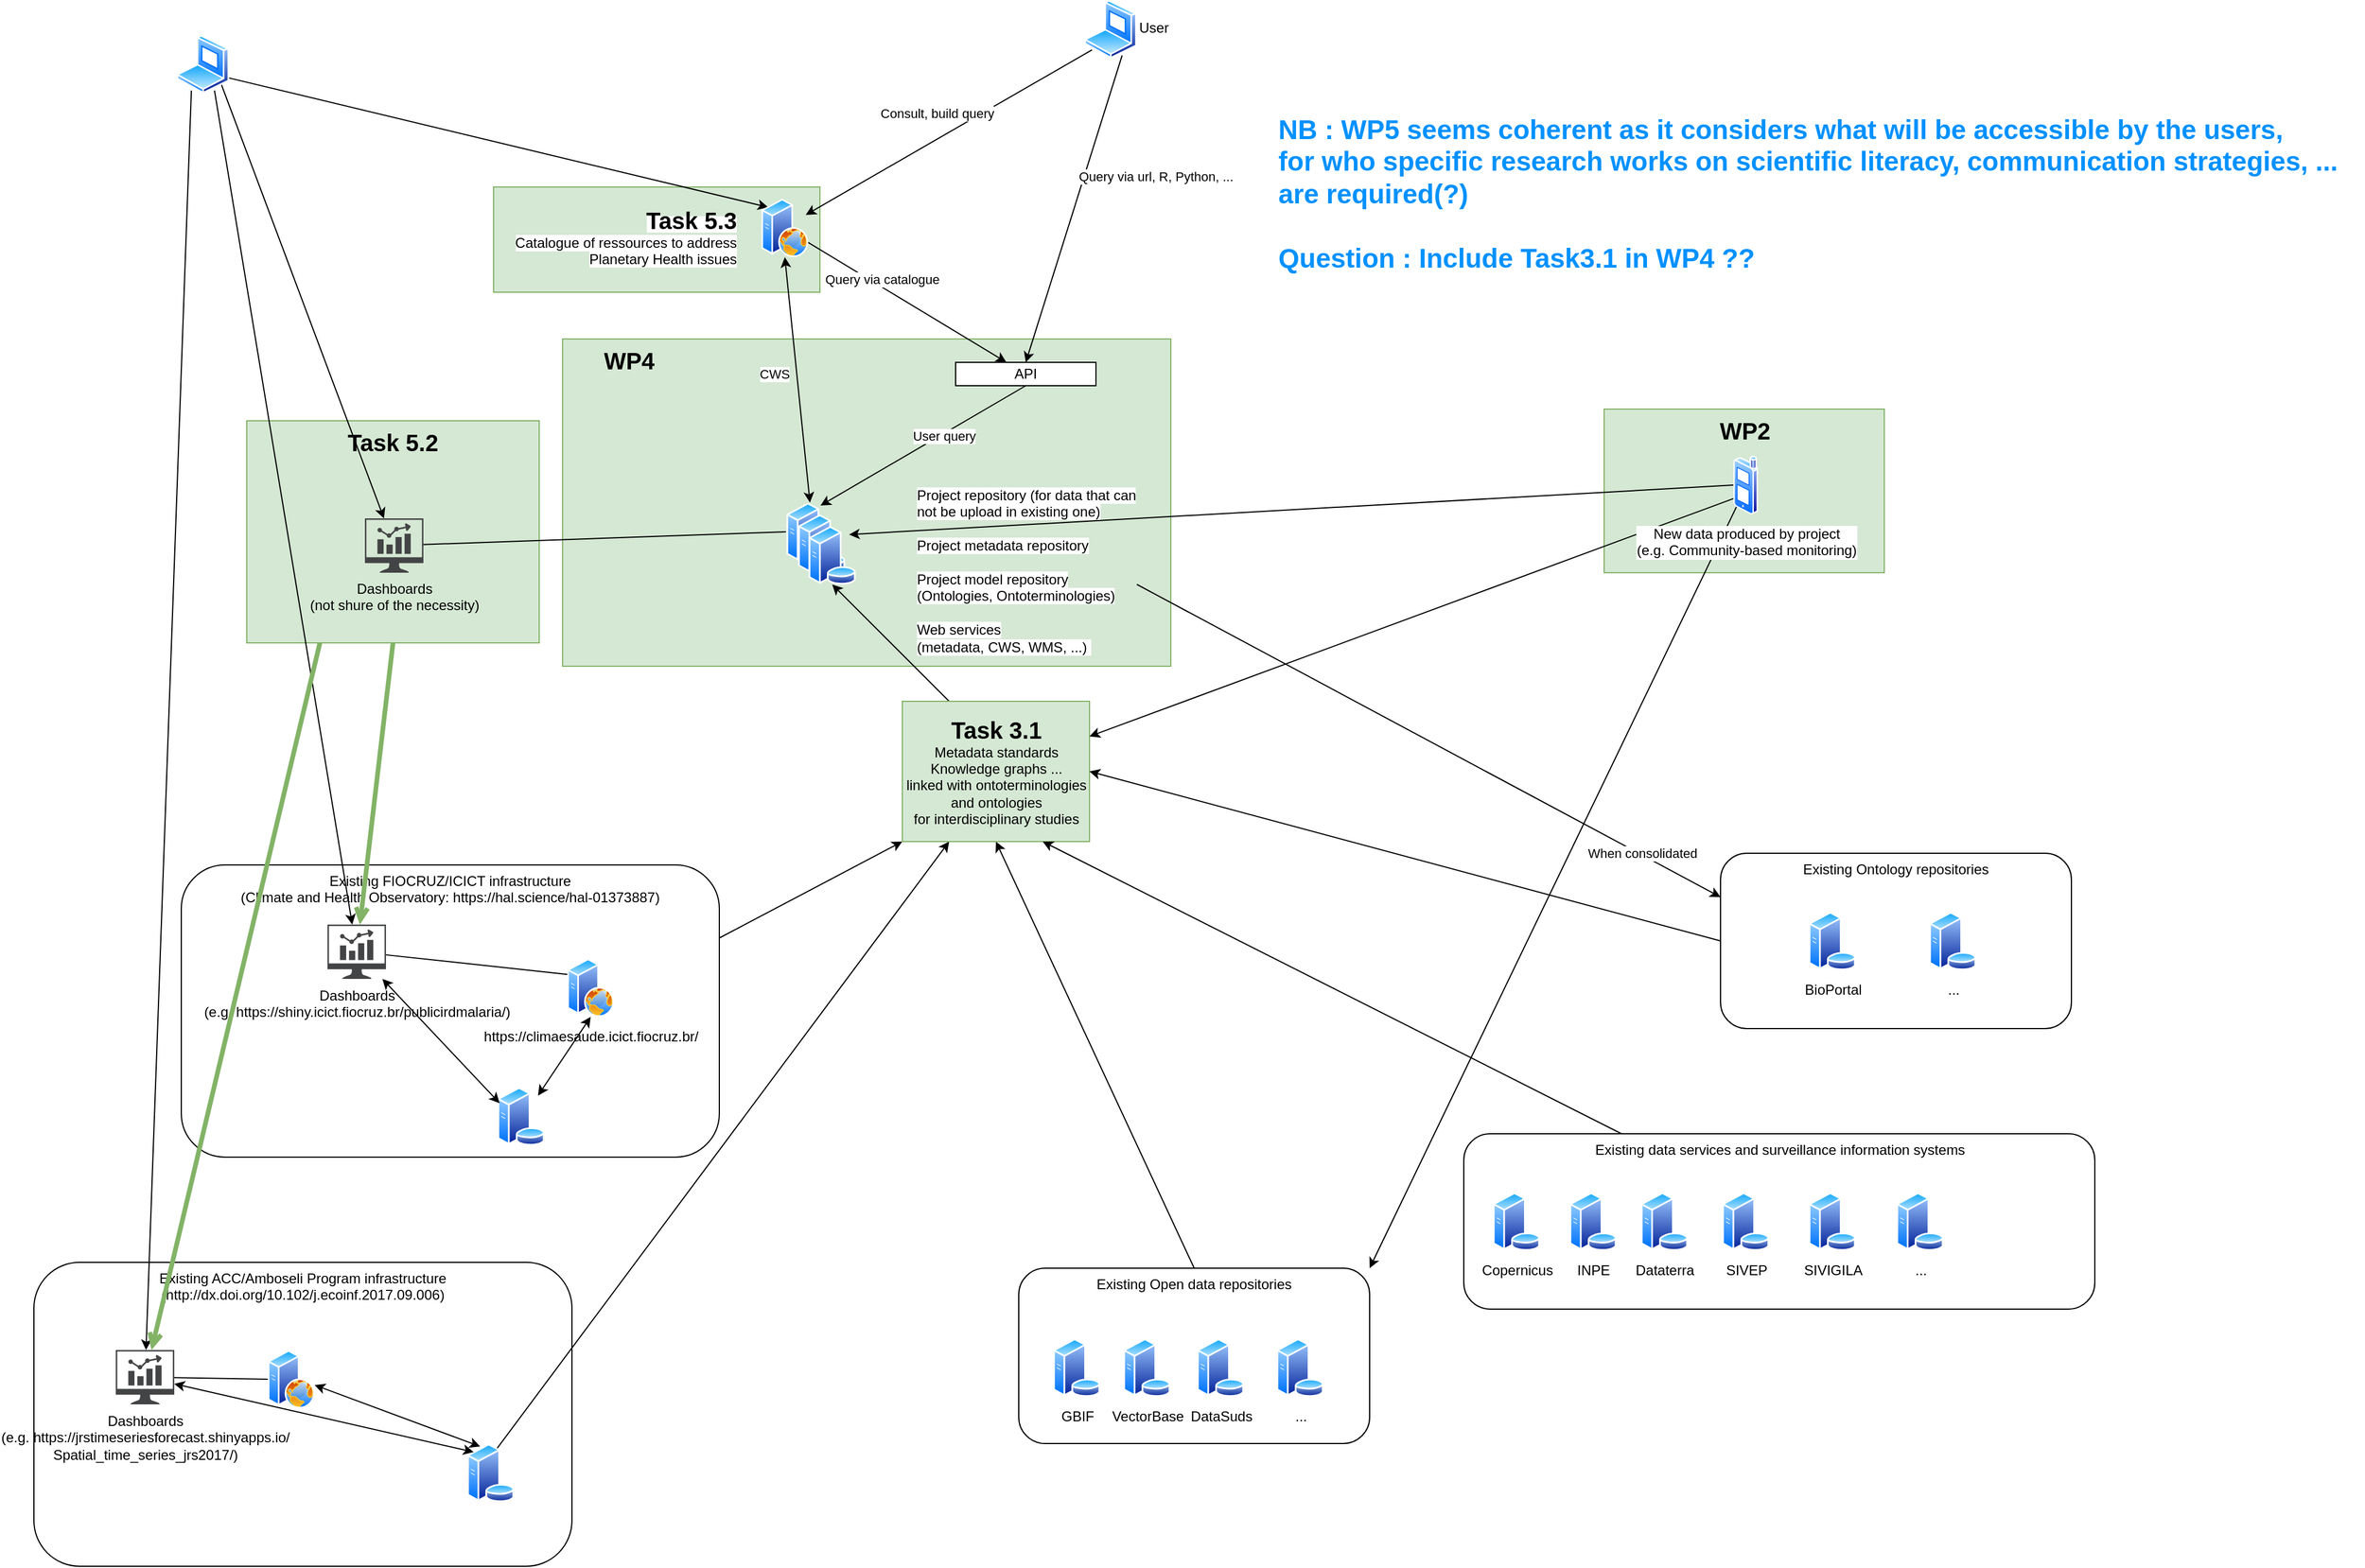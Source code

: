<mxfile version="21.1.1" type="github">
  <diagram name="Page-1" id="tpfmhDWZOnEipKTeY5yB">
    <mxGraphModel dx="3865" dy="2900" grid="1" gridSize="10" guides="1" tooltips="1" connect="1" arrows="1" fold="1" page="1" pageScale="1" pageWidth="827" pageHeight="1169" math="0" shadow="0">
      <root>
        <mxCell id="0" />
        <mxCell id="1" parent="0" />
        <mxCell id="CDFzMtoowuqR80sz95AC-88" value="&lt;b style=&quot;border-color: var(--border-color); font-size: 20px;&quot;&gt;Task 5.2&lt;br style=&quot;border-color: var(--border-color);&quot;&gt;&lt;/b&gt;" style="rounded=0;whiteSpace=wrap;html=1;fillColor=#d5e8d4;strokeColor=#82b366;verticalAlign=top;" vertex="1" parent="1">
          <mxGeometry x="-10" y="290" width="250" height="190" as="geometry" />
        </mxCell>
        <mxCell id="CDFzMtoowuqR80sz95AC-110" value="&lt;div style=&quot;&quot;&gt;&lt;b style=&quot;font-size: 20px; background-color: initial;&quot;&gt;WP2&lt;/b&gt;&lt;/div&gt;" style="rounded=0;whiteSpace=wrap;html=1;fillColor=#d5e8d4;strokeColor=#82b366;align=center;verticalAlign=top;" vertex="1" parent="1">
          <mxGeometry x="1150.5" y="280" width="239.5" height="140" as="geometry" />
        </mxCell>
        <mxCell id="CDFzMtoowuqR80sz95AC-109" value="" style="rounded=0;whiteSpace=wrap;html=1;fillColor=#d5e8d4;strokeColor=#82b366;" vertex="1" parent="1">
          <mxGeometry x="201" y="90" width="279" height="90" as="geometry" />
        </mxCell>
        <mxCell id="CDFzMtoowuqR80sz95AC-85" value="&lt;b&gt;&lt;font style=&quot;font-size: 20px;&quot;&gt;&amp;nbsp; &amp;nbsp; &amp;nbsp; WP4&lt;/font&gt;&lt;/b&gt;" style="rounded=0;whiteSpace=wrap;html=1;fillColor=#d5e8d4;verticalAlign=top;align=left;strokeColor=#82b366;" vertex="1" parent="1">
          <mxGeometry x="260" y="220" width="520" height="280" as="geometry" />
        </mxCell>
        <mxCell id="CDFzMtoowuqR80sz95AC-11" style="edgeStyle=none;rounded=0;orthogonalLoop=1;jettySize=auto;html=1;exitX=0.75;exitY=1;exitDx=0;exitDy=0;entryX=0.5;entryY=1;entryDx=0;entryDy=0;" edge="1" parent="1" source="CDFzMtoowuqR80sz95AC-1" target="CDFzMtoowuqR80sz95AC-10">
          <mxGeometry relative="1" as="geometry" />
        </mxCell>
        <mxCell id="CDFzMtoowuqR80sz95AC-16" value="Query via url, R, Python, ..." style="edgeLabel;html=1;align=center;verticalAlign=middle;resizable=0;points=[];" vertex="1" connectable="0" parent="CDFzMtoowuqR80sz95AC-11">
          <mxGeometry x="-0.188" y="1" relative="1" as="geometry">
            <mxPoint x="61" y="-3" as="offset" />
          </mxGeometry>
        </mxCell>
        <mxCell id="CDFzMtoowuqR80sz95AC-1" value="" style="image;aspect=fixed;perimeter=ellipsePerimeter;html=1;align=center;shadow=0;dashed=0;spacingTop=3;image=img/lib/active_directory/laptop_client.svg;" vertex="1" parent="1">
          <mxGeometry x="706" y="-70" width="45" height="50" as="geometry" />
        </mxCell>
        <mxCell id="CDFzMtoowuqR80sz95AC-9" style="edgeStyle=none;rounded=0;orthogonalLoop=1;jettySize=auto;html=1;exitX=0.5;exitY=0;exitDx=0;exitDy=0;entryX=0.5;entryY=1;entryDx=0;entryDy=0;startArrow=classic;startFill=1;" edge="1" parent="1" source="CDFzMtoowuqR80sz95AC-49" target="CDFzMtoowuqR80sz95AC-3">
          <mxGeometry relative="1" as="geometry">
            <mxPoint x="461" y="365" as="sourcePoint" />
          </mxGeometry>
        </mxCell>
        <mxCell id="CDFzMtoowuqR80sz95AC-13" value="CWS" style="edgeLabel;html=1;align=center;verticalAlign=middle;resizable=0;points=[];" vertex="1" connectable="0" parent="CDFzMtoowuqR80sz95AC-9">
          <mxGeometry x="-0.509" relative="1" as="geometry">
            <mxPoint x="-25" y="-59" as="offset" />
          </mxGeometry>
        </mxCell>
        <mxCell id="CDFzMtoowuqR80sz95AC-5" style="edgeStyle=none;rounded=0;orthogonalLoop=1;jettySize=auto;html=1;exitX=1;exitY=0.25;exitDx=0;exitDy=0;entryX=0;entryY=1;entryDx=0;entryDy=0;endArrow=none;endFill=0;startArrow=classic;startFill=1;" edge="1" parent="1" source="CDFzMtoowuqR80sz95AC-3" target="CDFzMtoowuqR80sz95AC-1">
          <mxGeometry relative="1" as="geometry" />
        </mxCell>
        <mxCell id="CDFzMtoowuqR80sz95AC-22" value="Consult, build query" style="edgeLabel;html=1;align=center;verticalAlign=middle;resizable=0;points=[];" vertex="1" connectable="0" parent="CDFzMtoowuqR80sz95AC-5">
          <mxGeometry x="0.249" y="-1" relative="1" as="geometry">
            <mxPoint x="-42" as="offset" />
          </mxGeometry>
        </mxCell>
        <mxCell id="CDFzMtoowuqR80sz95AC-7" style="edgeStyle=none;rounded=0;orthogonalLoop=1;jettySize=auto;html=1;exitX=0;exitY=0;exitDx=0;exitDy=0;entryX=1;entryY=0.75;entryDx=0;entryDy=0;endArrow=none;endFill=0;startArrow=classic;startFill=1;" edge="1" parent="1" source="CDFzMtoowuqR80sz95AC-3" target="CDFzMtoowuqR80sz95AC-6">
          <mxGeometry relative="1" as="geometry" />
        </mxCell>
        <mxCell id="CDFzMtoowuqR80sz95AC-15" style="edgeStyle=none;rounded=0;orthogonalLoop=1;jettySize=auto;html=1;exitX=1;exitY=0.75;exitDx=0;exitDy=0;" edge="1" parent="1" source="CDFzMtoowuqR80sz95AC-3" target="CDFzMtoowuqR80sz95AC-10">
          <mxGeometry relative="1" as="geometry" />
        </mxCell>
        <mxCell id="CDFzMtoowuqR80sz95AC-17" value="Query via catalogue" style="edgeLabel;html=1;align=center;verticalAlign=middle;resizable=0;points=[];" vertex="1" connectable="0" parent="CDFzMtoowuqR80sz95AC-15">
          <mxGeometry x="-0.549" y="2" relative="1" as="geometry">
            <mxPoint x="25" y="11" as="offset" />
          </mxGeometry>
        </mxCell>
        <mxCell id="CDFzMtoowuqR80sz95AC-3" value="" style="image;aspect=fixed;perimeter=ellipsePerimeter;html=1;align=center;shadow=0;dashed=0;spacingTop=3;image=img/lib/active_directory/web_server.svg;" vertex="1" parent="1">
          <mxGeometry x="430" y="100" width="40" height="50" as="geometry" />
        </mxCell>
        <mxCell id="CDFzMtoowuqR80sz95AC-68" style="edgeStyle=none;rounded=0;orthogonalLoop=1;jettySize=auto;html=1;exitX=0.75;exitY=1;exitDx=0;exitDy=0;" edge="1" parent="1" source="CDFzMtoowuqR80sz95AC-6" target="CDFzMtoowuqR80sz95AC-61">
          <mxGeometry relative="1" as="geometry" />
        </mxCell>
        <mxCell id="CDFzMtoowuqR80sz95AC-112" style="edgeStyle=none;rounded=0;orthogonalLoop=1;jettySize=auto;html=1;exitX=1;exitY=1;exitDx=0;exitDy=0;" edge="1" parent="1" source="CDFzMtoowuqR80sz95AC-6" target="CDFzMtoowuqR80sz95AC-90">
          <mxGeometry relative="1" as="geometry" />
        </mxCell>
        <mxCell id="CDFzMtoowuqR80sz95AC-122" style="edgeStyle=none;rounded=0;orthogonalLoop=1;jettySize=auto;html=1;exitX=0.25;exitY=1;exitDx=0;exitDy=0;" edge="1" parent="1" source="CDFzMtoowuqR80sz95AC-6" target="CDFzMtoowuqR80sz95AC-64">
          <mxGeometry relative="1" as="geometry" />
        </mxCell>
        <mxCell id="CDFzMtoowuqR80sz95AC-6" value="" style="image;aspect=fixed;perimeter=ellipsePerimeter;html=1;align=center;shadow=0;dashed=0;spacingTop=3;image=img/lib/active_directory/laptop_client.svg;" vertex="1" parent="1">
          <mxGeometry x="-70" y="-40" width="45" height="50" as="geometry" />
        </mxCell>
        <mxCell id="CDFzMtoowuqR80sz95AC-12" style="edgeStyle=none;rounded=0;orthogonalLoop=1;jettySize=auto;html=1;exitX=0.5;exitY=0;exitDx=0;exitDy=0;entryX=0.75;entryY=0;entryDx=0;entryDy=0;" edge="1" parent="1" source="CDFzMtoowuqR80sz95AC-10" target="CDFzMtoowuqR80sz95AC-49">
          <mxGeometry relative="1" as="geometry">
            <mxPoint x="475" y="390" as="targetPoint" />
          </mxGeometry>
        </mxCell>
        <mxCell id="CDFzMtoowuqR80sz95AC-14" value="User query" style="edgeLabel;html=1;align=center;verticalAlign=middle;resizable=0;points=[];" vertex="1" connectable="0" parent="CDFzMtoowuqR80sz95AC-12">
          <mxGeometry x="-0.187" y="1" relative="1" as="geometry">
            <mxPoint as="offset" />
          </mxGeometry>
        </mxCell>
        <mxCell id="CDFzMtoowuqR80sz95AC-10" value="API" style="rounded=0;whiteSpace=wrap;html=1;rotation=0;direction=west;" vertex="1" parent="1">
          <mxGeometry x="596" y="240" width="120" height="20" as="geometry" />
        </mxCell>
        <mxCell id="CDFzMtoowuqR80sz95AC-18" value="&lt;span style=&quot;color: rgb(0, 0, 0); font-family: Helvetica; font-style: normal; font-variant-ligatures: normal; font-variant-caps: normal; letter-spacing: normal; orphans: 2; text-indent: 0px; text-transform: none; widows: 2; word-spacing: 0px; -webkit-text-stroke-width: 0px; background-color: rgb(255, 255, 255); text-decoration-thickness: initial; text-decoration-style: initial; text-decoration-color: initial; float: none; display: inline !important;&quot;&gt;&lt;b style=&quot;font-size: 20px;&quot;&gt;Task 5.3&lt;br&gt;&lt;/b&gt;&lt;font style=&quot;font-size: 12px;&quot;&gt;Catalogue of ressources to address Planetary Health issues&lt;/font&gt;&lt;/span&gt;" style="text;whiteSpace=wrap;html=1;align=right;" vertex="1" parent="1">
          <mxGeometry x="190" y="100" width="221" height="40" as="geometry" />
        </mxCell>
        <mxCell id="CDFzMtoowuqR80sz95AC-100" style="edgeStyle=none;rounded=0;orthogonalLoop=1;jettySize=auto;html=1;exitX=1;exitY=1;exitDx=0;exitDy=0;entryX=0;entryY=0.25;entryDx=0;entryDy=0;" edge="1" parent="1" source="CDFzMtoowuqR80sz95AC-19" target="CDFzMtoowuqR80sz95AC-97">
          <mxGeometry relative="1" as="geometry">
            <mxPoint x="655.462" y="500" as="targetPoint" />
          </mxGeometry>
        </mxCell>
        <mxCell id="CDFzMtoowuqR80sz95AC-111" value="When consolidated" style="edgeLabel;html=1;align=center;verticalAlign=middle;resizable=0;points=[];" vertex="1" connectable="0" parent="CDFzMtoowuqR80sz95AC-100">
          <mxGeometry x="0.727" y="1" relative="1" as="geometry">
            <mxPoint as="offset" />
          </mxGeometry>
        </mxCell>
        <mxCell id="CDFzMtoowuqR80sz95AC-19" value="&lt;span style=&quot;color: rgb(0, 0, 0); font-family: Helvetica; font-size: 12px; font-style: normal; font-variant-ligatures: normal; font-variant-caps: normal; font-weight: 400; letter-spacing: normal; orphans: 2; text-indent: 0px; text-transform: none; widows: 2; word-spacing: 0px; -webkit-text-stroke-width: 0px; background-color: rgb(255, 255, 255); text-decoration-thickness: initial; text-decoration-style: initial; text-decoration-color: initial; float: none; display: inline !important;&quot;&gt;Project repository (for data that can not be upload in existing one)&lt;br&gt;&lt;br&gt;Project metadata repository&lt;br&gt;&lt;br&gt;Project model repository (Ontologies, Ontoterminologies)&lt;br&gt;&lt;br&gt;Web services&lt;br&gt;(metadata, CWS, WMS, ...)&amp;nbsp;&lt;br&gt;&lt;/span&gt;" style="text;whiteSpace=wrap;html=1;align=left;" vertex="1" parent="1">
          <mxGeometry x="561" y="340" width="190" height="90" as="geometry" />
        </mxCell>
        <mxCell id="CDFzMtoowuqR80sz95AC-83" style="edgeStyle=none;rounded=0;orthogonalLoop=1;jettySize=auto;html=1;exitX=1;exitY=0.25;exitDx=0;exitDy=0;entryX=0;entryY=1;entryDx=0;entryDy=0;" edge="1" parent="1" source="CDFzMtoowuqR80sz95AC-25" target="CDFzMtoowuqR80sz95AC-74">
          <mxGeometry relative="1" as="geometry" />
        </mxCell>
        <mxCell id="CDFzMtoowuqR80sz95AC-25" value="Existing FIOCRUZ/ICICT infrastructure&lt;br&gt;(Climate and Health Observatory: https://hal.science/hal-01373887)" style="rounded=1;whiteSpace=wrap;html=1;fillColor=none;verticalAlign=top;align=center;" vertex="1" parent="1">
          <mxGeometry x="-66" y="670" width="460" height="250" as="geometry" />
        </mxCell>
        <mxCell id="CDFzMtoowuqR80sz95AC-62" style="edgeStyle=none;rounded=0;orthogonalLoop=1;jettySize=auto;html=1;exitX=0;exitY=0.25;exitDx=0;exitDy=0;startArrow=none;startFill=0;endArrow=none;endFill=0;" edge="1" parent="1" source="CDFzMtoowuqR80sz95AC-26" target="CDFzMtoowuqR80sz95AC-61">
          <mxGeometry relative="1" as="geometry" />
        </mxCell>
        <mxCell id="CDFzMtoowuqR80sz95AC-26" value="https://climaesaude.icict.fiocruz.br/" style="image;aspect=fixed;perimeter=ellipsePerimeter;html=1;align=center;shadow=0;dashed=0;spacingTop=3;image=img/lib/active_directory/web_server.svg;" vertex="1" parent="1">
          <mxGeometry x="264" y="750" width="40" height="50" as="geometry" />
        </mxCell>
        <mxCell id="CDFzMtoowuqR80sz95AC-28" style="edgeStyle=none;rounded=0;orthogonalLoop=1;jettySize=auto;html=1;exitX=1;exitY=0;exitDx=0;exitDy=0;entryX=0.5;entryY=1;entryDx=0;entryDy=0;startArrow=classic;startFill=1;" edge="1" parent="1" source="CDFzMtoowuqR80sz95AC-52" target="CDFzMtoowuqR80sz95AC-26">
          <mxGeometry relative="1" as="geometry" />
        </mxCell>
        <mxCell id="CDFzMtoowuqR80sz95AC-29" value="Existing ACC/Amboseli Program infrastructure&lt;br&gt;(http://dx.doi.org/10.102/j.ecoinf.2017.09.006)" style="rounded=1;whiteSpace=wrap;html=1;fillColor=none;verticalAlign=top;align=center;" vertex="1" parent="1">
          <mxGeometry x="-192" y="1010" width="460" height="260" as="geometry" />
        </mxCell>
        <mxCell id="CDFzMtoowuqR80sz95AC-31" value="" style="image;aspect=fixed;perimeter=ellipsePerimeter;html=1;align=center;shadow=0;dashed=0;spacingTop=3;image=img/lib/active_directory/web_server.svg;" vertex="1" parent="1">
          <mxGeometry x="8" y="1085" width="40" height="50" as="geometry" />
        </mxCell>
        <mxCell id="CDFzMtoowuqR80sz95AC-32" style="rounded=0;orthogonalLoop=1;jettySize=auto;html=1;exitX=0.25;exitY=0;exitDx=0;exitDy=0;startArrow=classic;startFill=1;" edge="1" parent="1" source="CDFzMtoowuqR80sz95AC-53">
          <mxGeometry relative="1" as="geometry">
            <mxPoint x="46.359" y="1092.855" as="sourcePoint" />
            <mxPoint x="48" y="1115" as="targetPoint" />
          </mxGeometry>
        </mxCell>
        <mxCell id="CDFzMtoowuqR80sz95AC-82" style="edgeStyle=none;rounded=0;orthogonalLoop=1;jettySize=auto;html=1;exitX=0.5;exitY=0;exitDx=0;exitDy=0;entryX=0.5;entryY=1;entryDx=0;entryDy=0;" edge="1" parent="1" source="CDFzMtoowuqR80sz95AC-38" target="CDFzMtoowuqR80sz95AC-74">
          <mxGeometry relative="1" as="geometry" />
        </mxCell>
        <mxCell id="CDFzMtoowuqR80sz95AC-38" value="Existing Open data repositories" style="rounded=1;whiteSpace=wrap;html=1;fillColor=none;verticalAlign=top;align=center;" vertex="1" parent="1">
          <mxGeometry x="650" y="1015" width="300" height="150" as="geometry" />
        </mxCell>
        <mxCell id="CDFzMtoowuqR80sz95AC-93" style="edgeStyle=none;rounded=0;orthogonalLoop=1;jettySize=auto;html=1;exitX=0;exitY=0.5;exitDx=0;exitDy=0;endArrow=none;endFill=0;" edge="1" parent="1" source="CDFzMtoowuqR80sz95AC-49" target="CDFzMtoowuqR80sz95AC-90">
          <mxGeometry relative="1" as="geometry" />
        </mxCell>
        <mxCell id="CDFzMtoowuqR80sz95AC-49" value="" style="image;aspect=fixed;perimeter=ellipsePerimeter;html=1;align=center;shadow=0;dashed=0;spacingTop=3;image=img/lib/active_directory/database_server.svg;" vertex="1" parent="1">
          <mxGeometry x="451" y="360" width="41" height="50" as="geometry" />
        </mxCell>
        <mxCell id="CDFzMtoowuqR80sz95AC-52" value="" style="image;aspect=fixed;perimeter=ellipsePerimeter;html=1;align=center;shadow=0;dashed=0;spacingTop=3;image=img/lib/active_directory/database_server.svg;" vertex="1" parent="1">
          <mxGeometry x="204" y="860" width="41" height="50" as="geometry" />
        </mxCell>
        <mxCell id="CDFzMtoowuqR80sz95AC-84" style="edgeStyle=none;rounded=0;orthogonalLoop=1;jettySize=auto;html=1;exitX=0;exitY=0.75;exitDx=0;exitDy=0;entryX=0.25;entryY=1;entryDx=0;entryDy=0;" edge="1" parent="1" source="CDFzMtoowuqR80sz95AC-53" target="CDFzMtoowuqR80sz95AC-74">
          <mxGeometry relative="1" as="geometry" />
        </mxCell>
        <mxCell id="CDFzMtoowuqR80sz95AC-53" value="" style="image;aspect=fixed;perimeter=ellipsePerimeter;html=1;align=center;shadow=0;dashed=0;spacingTop=3;image=img/lib/active_directory/database_server.svg;" vertex="1" parent="1">
          <mxGeometry x="178" y="1165" width="41" height="50" as="geometry" />
        </mxCell>
        <mxCell id="CDFzMtoowuqR80sz95AC-54" value="GBIF" style="image;aspect=fixed;perimeter=ellipsePerimeter;html=1;align=center;shadow=0;dashed=0;spacingTop=3;image=img/lib/active_directory/database_server.svg;" vertex="1" parent="1">
          <mxGeometry x="679" y="1075" width="41" height="50" as="geometry" />
        </mxCell>
        <mxCell id="CDFzMtoowuqR80sz95AC-55" value="VectorBase" style="image;aspect=fixed;perimeter=ellipsePerimeter;html=1;align=center;shadow=0;dashed=0;spacingTop=3;image=img/lib/active_directory/database_server.svg;" vertex="1" parent="1">
          <mxGeometry x="739" y="1075" width="41" height="50" as="geometry" />
        </mxCell>
        <mxCell id="CDFzMtoowuqR80sz95AC-60" value="DataSuds" style="image;aspect=fixed;perimeter=ellipsePerimeter;html=1;align=center;shadow=0;dashed=0;spacingTop=3;image=img/lib/active_directory/database_server.svg;" vertex="1" parent="1">
          <mxGeometry x="802" y="1075" width="41" height="50" as="geometry" />
        </mxCell>
        <mxCell id="CDFzMtoowuqR80sz95AC-61" value="Dashboards&lt;br&gt;(e.g.&amp;nbsp;https://shiny.icict.fiocruz.br/publicirdmalaria/)" style="sketch=0;pointerEvents=1;shadow=0;dashed=0;html=1;strokeColor=none;fillColor=#434445;aspect=fixed;labelPosition=center;verticalLabelPosition=bottom;verticalAlign=top;align=center;outlineConnect=0;shape=mxgraph.vvd.nsx_dashboard;" vertex="1" parent="1">
          <mxGeometry x="59" y="721" width="50" height="46.5" as="geometry" />
        </mxCell>
        <mxCell id="CDFzMtoowuqR80sz95AC-63" style="edgeStyle=none;rounded=0;orthogonalLoop=1;jettySize=auto;html=1;exitX=0;exitY=0.25;exitDx=0;exitDy=0;startArrow=classic;startFill=1;" edge="1" parent="1" source="CDFzMtoowuqR80sz95AC-52" target="CDFzMtoowuqR80sz95AC-61">
          <mxGeometry relative="1" as="geometry">
            <mxPoint x="52" y="734" as="sourcePoint" />
            <mxPoint x="215" y="745" as="targetPoint" />
          </mxGeometry>
        </mxCell>
        <mxCell id="CDFzMtoowuqR80sz95AC-64" value="Dashboards&lt;br&gt;(e.g. https://jrstimeseriesforecast.shinyapps.io/&lt;br&gt;Spatial_time_series_jrs2017/)" style="sketch=0;pointerEvents=1;shadow=0;dashed=0;html=1;strokeColor=none;fillColor=#434445;aspect=fixed;labelPosition=center;verticalLabelPosition=bottom;verticalAlign=top;align=center;outlineConnect=0;shape=mxgraph.vvd.nsx_dashboard;" vertex="1" parent="1">
          <mxGeometry x="-122" y="1085" width="50" height="46.5" as="geometry" />
        </mxCell>
        <mxCell id="CDFzMtoowuqR80sz95AC-65" style="rounded=0;orthogonalLoop=1;jettySize=auto;html=1;exitX=0;exitY=0;exitDx=0;exitDy=0;startArrow=classic;startFill=1;" edge="1" parent="1" source="CDFzMtoowuqR80sz95AC-53" target="CDFzMtoowuqR80sz95AC-64">
          <mxGeometry relative="1" as="geometry">
            <mxPoint x="182.5" y="1074" as="sourcePoint" />
            <mxPoint x="293.5" y="1135" as="targetPoint" />
          </mxGeometry>
        </mxCell>
        <mxCell id="CDFzMtoowuqR80sz95AC-66" style="rounded=0;orthogonalLoop=1;jettySize=auto;html=1;exitX=0;exitY=0.5;exitDx=0;exitDy=0;startArrow=none;startFill=0;endArrow=none;endFill=0;" edge="1" parent="1" source="CDFzMtoowuqR80sz95AC-31" target="CDFzMtoowuqR80sz95AC-64">
          <mxGeometry relative="1" as="geometry">
            <mxPoint x="215.5" y="1090" as="sourcePoint" />
            <mxPoint x="123.5" y="1120" as="targetPoint" />
          </mxGeometry>
        </mxCell>
        <mxCell id="CDFzMtoowuqR80sz95AC-71" value="" style="image;aspect=fixed;perimeter=ellipsePerimeter;html=1;align=center;shadow=0;dashed=0;spacingTop=3;image=img/lib/active_directory/database_server.svg;" vertex="1" parent="1">
          <mxGeometry x="461" y="370" width="41" height="50" as="geometry" />
        </mxCell>
        <mxCell id="CDFzMtoowuqR80sz95AC-72" value="" style="image;aspect=fixed;perimeter=ellipsePerimeter;html=1;align=center;shadow=0;dashed=0;spacingTop=3;image=img/lib/active_directory/database_server.svg;" vertex="1" parent="1">
          <mxGeometry x="470" y="380" width="41" height="50" as="geometry" />
        </mxCell>
        <mxCell id="CDFzMtoowuqR80sz95AC-86" style="edgeStyle=none;rounded=0;orthogonalLoop=1;jettySize=auto;html=1;exitX=0.25;exitY=0;exitDx=0;exitDy=0;entryX=0.5;entryY=1;entryDx=0;entryDy=0;" edge="1" parent="1" source="CDFzMtoowuqR80sz95AC-74" target="CDFzMtoowuqR80sz95AC-72">
          <mxGeometry relative="1" as="geometry" />
        </mxCell>
        <mxCell id="CDFzMtoowuqR80sz95AC-74" value="&lt;font style=&quot;font-size: 20px;&quot;&gt;&lt;b&gt;Task 3.1&lt;br&gt;&lt;/b&gt;&lt;/font&gt;Metadata standards&lt;br&gt;Knowledge graphs ...&lt;br&gt;linked with ontoterminologies and ontologies&lt;br&gt;for interdisciplinary studies" style="rounded=0;whiteSpace=wrap;html=1;fillColor=#d5e8d4;strokeColor=#82b366;" vertex="1" parent="1">
          <mxGeometry x="550.5" y="530" width="160" height="120" as="geometry" />
        </mxCell>
        <mxCell id="CDFzMtoowuqR80sz95AC-81" style="edgeStyle=none;rounded=0;orthogonalLoop=1;jettySize=auto;html=1;exitX=0.25;exitY=0;exitDx=0;exitDy=0;entryX=0.75;entryY=1;entryDx=0;entryDy=0;" edge="1" parent="1" source="CDFzMtoowuqR80sz95AC-75" target="CDFzMtoowuqR80sz95AC-74">
          <mxGeometry relative="1" as="geometry" />
        </mxCell>
        <mxCell id="CDFzMtoowuqR80sz95AC-75" value="Existing data services and surveillance information systems" style="rounded=1;whiteSpace=wrap;html=1;fillColor=none;verticalAlign=top;align=center;" vertex="1" parent="1">
          <mxGeometry x="1030.5" y="900" width="539.5" height="150" as="geometry" />
        </mxCell>
        <mxCell id="CDFzMtoowuqR80sz95AC-76" value="..." style="image;aspect=fixed;perimeter=ellipsePerimeter;html=1;align=center;shadow=0;dashed=0;spacingTop=3;image=img/lib/active_directory/database_server.svg;" vertex="1" parent="1">
          <mxGeometry x="870" y="1075" width="41" height="50" as="geometry" />
        </mxCell>
        <mxCell id="CDFzMtoowuqR80sz95AC-77" value="Copernicus" style="image;aspect=fixed;perimeter=ellipsePerimeter;html=1;align=center;shadow=0;dashed=0;spacingTop=3;image=img/lib/active_directory/database_server.svg;" vertex="1" parent="1">
          <mxGeometry x="1055" y="950" width="41" height="50" as="geometry" />
        </mxCell>
        <mxCell id="CDFzMtoowuqR80sz95AC-78" value="INPE" style="image;aspect=fixed;perimeter=ellipsePerimeter;html=1;align=center;shadow=0;dashed=0;spacingTop=3;image=img/lib/active_directory/database_server.svg;" vertex="1" parent="1">
          <mxGeometry x="1120.5" y="950" width="41" height="50" as="geometry" />
        </mxCell>
        <mxCell id="CDFzMtoowuqR80sz95AC-79" value="Dataterra" style="image;aspect=fixed;perimeter=ellipsePerimeter;html=1;align=center;shadow=0;dashed=0;spacingTop=3;image=img/lib/active_directory/database_server.svg;" vertex="1" parent="1">
          <mxGeometry x="1181.5" y="950" width="41" height="50" as="geometry" />
        </mxCell>
        <mxCell id="CDFzMtoowuqR80sz95AC-91" style="edgeStyle=none;rounded=0;orthogonalLoop=1;jettySize=auto;html=1;exitX=0.5;exitY=1;exitDx=0;exitDy=0;fillColor=#d5e8d4;strokeColor=#82b366;endArrow=open;endFill=0;strokeWidth=4;" edge="1" parent="1" source="CDFzMtoowuqR80sz95AC-88" target="CDFzMtoowuqR80sz95AC-61">
          <mxGeometry relative="1" as="geometry" />
        </mxCell>
        <mxCell id="CDFzMtoowuqR80sz95AC-92" style="edgeStyle=none;rounded=0;orthogonalLoop=1;jettySize=auto;html=1;exitX=0.25;exitY=1;exitDx=0;exitDy=0;fillColor=#d5e8d4;strokeColor=#82b366;endArrow=open;endFill=0;strokeWidth=4;" edge="1" parent="1" source="CDFzMtoowuqR80sz95AC-88" target="CDFzMtoowuqR80sz95AC-64">
          <mxGeometry relative="1" as="geometry" />
        </mxCell>
        <mxCell id="CDFzMtoowuqR80sz95AC-90" value="Dashboards&lt;br&gt;(not shure of the necessity)" style="sketch=0;pointerEvents=1;shadow=0;dashed=0;html=1;strokeColor=none;fillColor=#434445;aspect=fixed;labelPosition=center;verticalLabelPosition=bottom;verticalAlign=top;align=center;outlineConnect=0;shape=mxgraph.vvd.nsx_dashboard;" vertex="1" parent="1">
          <mxGeometry x="91" y="373.5" width="50" height="46.5" as="geometry" />
        </mxCell>
        <mxCell id="CDFzMtoowuqR80sz95AC-95" style="edgeStyle=none;rounded=0;orthogonalLoop=1;jettySize=auto;html=1;exitX=0;exitY=0.75;exitDx=0;exitDy=0;entryX=1;entryY=0.25;entryDx=0;entryDy=0;" edge="1" parent="1" source="CDFzMtoowuqR80sz95AC-94" target="CDFzMtoowuqR80sz95AC-74">
          <mxGeometry relative="1" as="geometry" />
        </mxCell>
        <mxCell id="CDFzMtoowuqR80sz95AC-96" style="edgeStyle=none;rounded=0;orthogonalLoop=1;jettySize=auto;html=1;exitX=0;exitY=0.5;exitDx=0;exitDy=0;entryX=1;entryY=0;entryDx=0;entryDy=0;" edge="1" parent="1" source="CDFzMtoowuqR80sz95AC-94" target="CDFzMtoowuqR80sz95AC-72">
          <mxGeometry relative="1" as="geometry">
            <mxPoint x="1130.0" y="340" as="targetPoint" />
          </mxGeometry>
        </mxCell>
        <mxCell id="CDFzMtoowuqR80sz95AC-104" style="edgeStyle=none;rounded=0;orthogonalLoop=1;jettySize=auto;html=1;exitX=0;exitY=1;exitDx=0;exitDy=0;entryX=1;entryY=0;entryDx=0;entryDy=0;" edge="1" parent="1" source="CDFzMtoowuqR80sz95AC-94" target="CDFzMtoowuqR80sz95AC-38">
          <mxGeometry relative="1" as="geometry" />
        </mxCell>
        <mxCell id="CDFzMtoowuqR80sz95AC-94" value="New data produced by project&lt;br&gt;(e.g. Community-based monitoring)" style="image;aspect=fixed;perimeter=ellipsePerimeter;html=1;align=center;shadow=0;dashed=0;spacingTop=3;image=img/lib/active_directory/cell_phone.svg;" vertex="1" parent="1">
          <mxGeometry x="1261" y="320" width="21" height="50" as="geometry" />
        </mxCell>
        <mxCell id="CDFzMtoowuqR80sz95AC-103" style="edgeStyle=none;rounded=0;orthogonalLoop=1;jettySize=auto;html=1;exitX=0;exitY=0.5;exitDx=0;exitDy=0;entryX=1;entryY=0.5;entryDx=0;entryDy=0;" edge="1" parent="1" source="CDFzMtoowuqR80sz95AC-97" target="CDFzMtoowuqR80sz95AC-74">
          <mxGeometry relative="1" as="geometry" />
        </mxCell>
        <mxCell id="CDFzMtoowuqR80sz95AC-97" value="Existing Ontology repositories" style="rounded=1;whiteSpace=wrap;html=1;fillColor=none;verticalAlign=top;align=center;" vertex="1" parent="1">
          <mxGeometry x="1250" y="660" width="300" height="150" as="geometry" />
        </mxCell>
        <mxCell id="CDFzMtoowuqR80sz95AC-98" value="BioPortal" style="image;aspect=fixed;perimeter=ellipsePerimeter;html=1;align=center;shadow=0;dashed=0;spacingTop=3;image=img/lib/active_directory/database_server.svg;" vertex="1" parent="1">
          <mxGeometry x="1325" y="710" width="41" height="50" as="geometry" />
        </mxCell>
        <mxCell id="CDFzMtoowuqR80sz95AC-99" value="..." style="image;aspect=fixed;perimeter=ellipsePerimeter;html=1;align=center;shadow=0;dashed=0;spacingTop=3;image=img/lib/active_directory/database_server.svg;" vertex="1" parent="1">
          <mxGeometry x="1428" y="710" width="41" height="50" as="geometry" />
        </mxCell>
        <mxCell id="CDFzMtoowuqR80sz95AC-107" value="&lt;span style=&quot;color: rgb(0, 0, 0); font-family: Helvetica; font-size: 12px; font-style: normal; font-variant-ligatures: normal; font-variant-caps: normal; font-weight: 400; letter-spacing: normal; orphans: 2; text-align: center; text-indent: 0px; text-transform: none; widows: 2; word-spacing: 0px; -webkit-text-stroke-width: 0px; background-color: rgb(255, 255, 255); text-decoration-thickness: initial; text-decoration-style: initial; text-decoration-color: initial; float: none; display: inline !important;&quot;&gt;User&lt;/span&gt;" style="text;whiteSpace=wrap;html=1;" vertex="1" parent="1">
          <mxGeometry x="751" y="-60" width="60" height="40" as="geometry" />
        </mxCell>
        <mxCell id="CDFzMtoowuqR80sz95AC-113" value="&lt;b style=&quot;font-size: 23px;&quot;&gt;&lt;font color=&quot;#0091ff&quot;&gt;NB : WP5 seems coherent as it considers what will be accessible by the users,&lt;br&gt;for who specific research works on scientific literacy, communication strategies, ...&lt;br&gt;are required(?)&lt;br&gt;&lt;br&gt;Question : Include Task3.1 in WP4 ??&lt;br&gt;&lt;br&gt;&lt;/font&gt;&lt;/b&gt;" style="text;html=1;align=left;verticalAlign=middle;resizable=0;points=[];autosize=1;strokeColor=none;fillColor=none;" vertex="1" parent="1">
          <mxGeometry x="870" y="20" width="930" height="180" as="geometry" />
        </mxCell>
        <mxCell id="CDFzMtoowuqR80sz95AC-118" value="SIVEP" style="image;aspect=fixed;perimeter=ellipsePerimeter;html=1;align=center;shadow=0;dashed=0;spacingTop=3;image=img/lib/active_directory/database_server.svg;" vertex="1" parent="1">
          <mxGeometry x="1251" y="950" width="41" height="50" as="geometry" />
        </mxCell>
        <mxCell id="CDFzMtoowuqR80sz95AC-119" value="SIVIGILA" style="image;aspect=fixed;perimeter=ellipsePerimeter;html=1;align=center;shadow=0;dashed=0;spacingTop=3;image=img/lib/active_directory/database_server.svg;" vertex="1" parent="1">
          <mxGeometry x="1325" y="950" width="41" height="50" as="geometry" />
        </mxCell>
        <mxCell id="CDFzMtoowuqR80sz95AC-120" value="..." style="image;aspect=fixed;perimeter=ellipsePerimeter;html=1;align=center;shadow=0;dashed=0;spacingTop=3;image=img/lib/active_directory/database_server.svg;" vertex="1" parent="1">
          <mxGeometry x="1400" y="950" width="41" height="50" as="geometry" />
        </mxCell>
      </root>
    </mxGraphModel>
  </diagram>
</mxfile>
